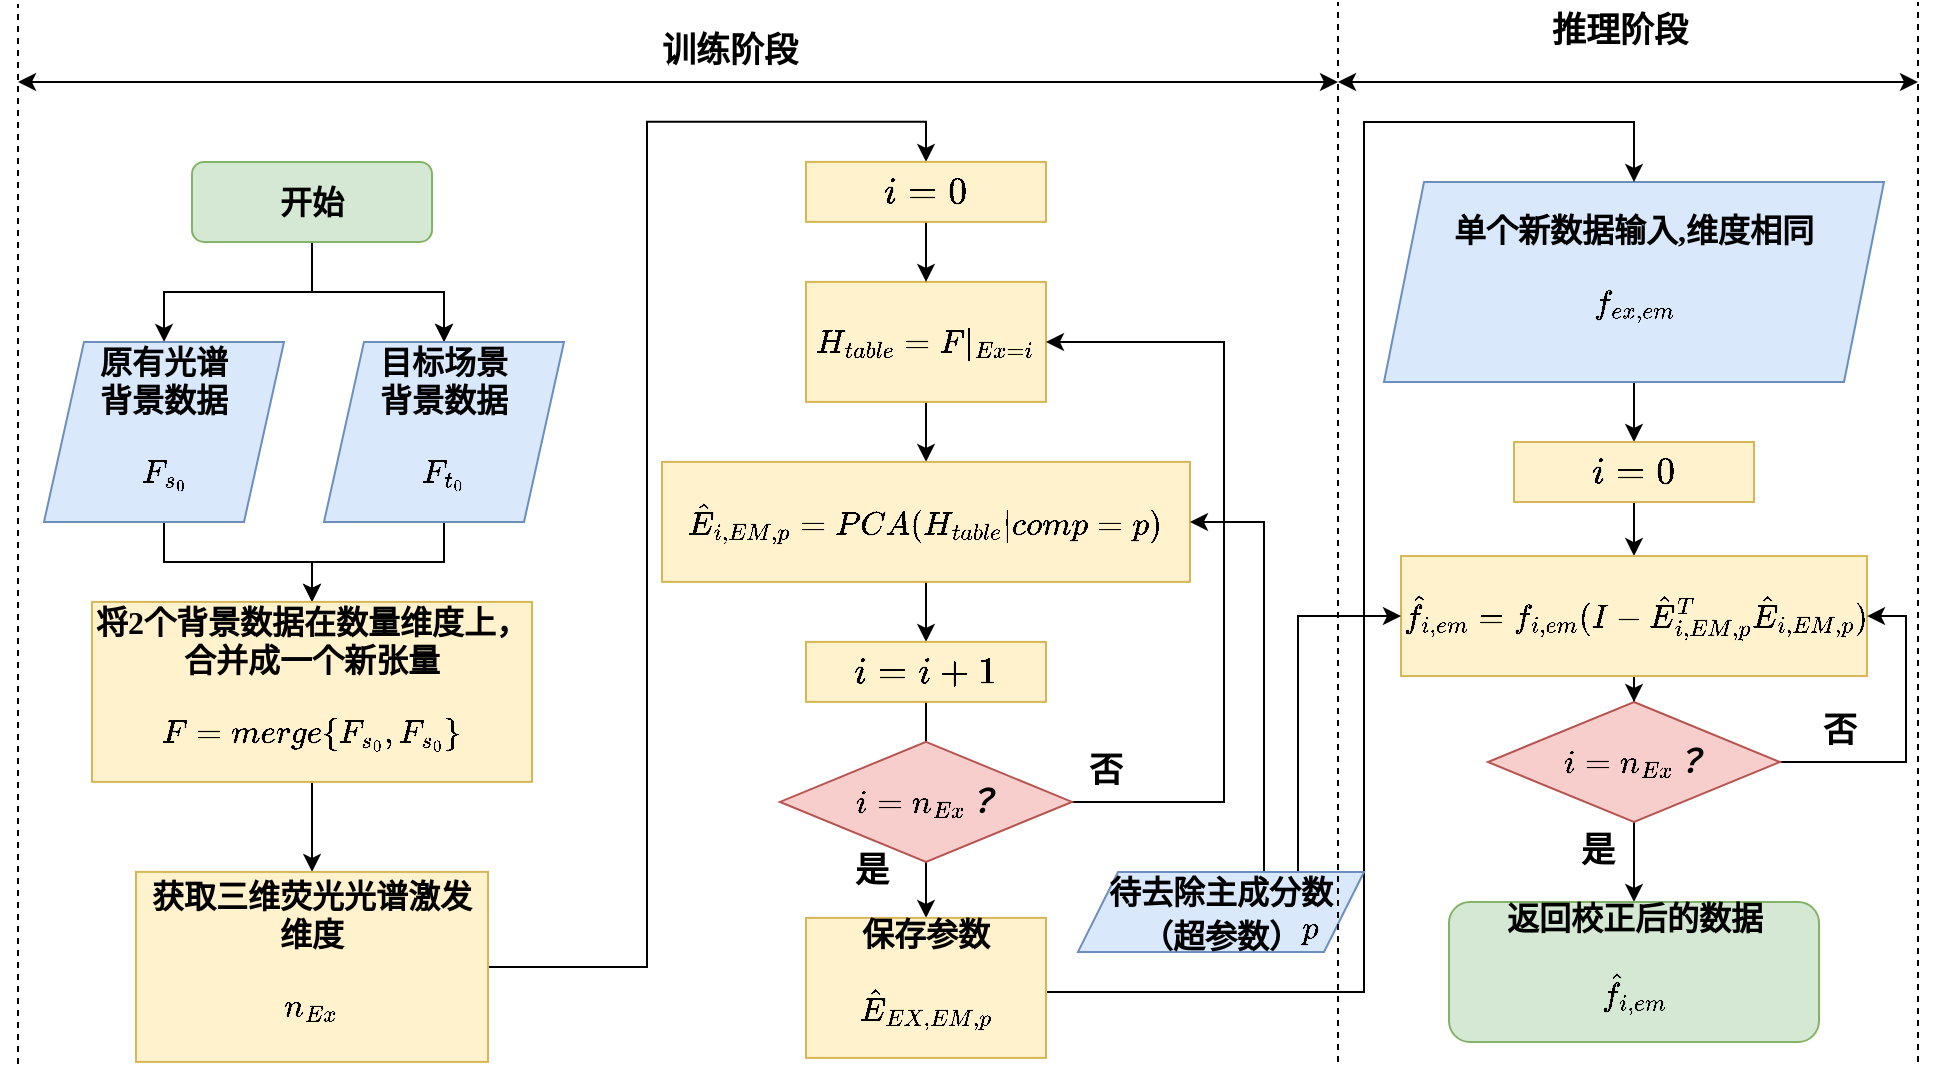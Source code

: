 <mxfile version="24.7.12">
  <diagram id="C5RBs43oDa-KdzZeNtuy" name="Page-1">
    <mxGraphModel dx="3860" dy="1188" grid="1" gridSize="10" guides="1" tooltips="1" connect="1" arrows="1" fold="1" page="1" pageScale="1" pageWidth="827" pageHeight="1169" math="1" shadow="0">
      <root>
        <mxCell id="WIyWlLk6GJQsqaUBKTNV-0" />
        <mxCell id="WIyWlLk6GJQsqaUBKTNV-1" parent="WIyWlLk6GJQsqaUBKTNV-0" />
        <mxCell id="JV-vYrOSxjepAwK-vZPS-3" value="" style="edgeStyle=orthogonalEdgeStyle;rounded=0;orthogonalLoop=1;jettySize=auto;html=1;fontSize=16;fontFamily=仿宋;fontStyle=1" edge="1" parent="WIyWlLk6GJQsqaUBKTNV-1" source="JV-vYrOSxjepAwK-vZPS-0" target="JV-vYrOSxjepAwK-vZPS-2">
          <mxGeometry relative="1" as="geometry" />
        </mxCell>
        <mxCell id="JV-vYrOSxjepAwK-vZPS-4" value="" style="edgeStyle=orthogonalEdgeStyle;rounded=0;orthogonalLoop=1;jettySize=auto;html=1;fontSize=16;fontFamily=仿宋;fontStyle=1" edge="1" parent="WIyWlLk6GJQsqaUBKTNV-1" source="JV-vYrOSxjepAwK-vZPS-0" target="JV-vYrOSxjepAwK-vZPS-2">
          <mxGeometry relative="1" as="geometry" />
        </mxCell>
        <mxCell id="JV-vYrOSxjepAwK-vZPS-5" style="edgeStyle=orthogonalEdgeStyle;rounded=0;orthogonalLoop=1;jettySize=auto;html=1;exitX=0.5;exitY=1;exitDx=0;exitDy=0;entryX=0.5;entryY=0;entryDx=0;entryDy=0;fontSize=16;fontFamily=仿宋;fontStyle=1" edge="1" parent="WIyWlLk6GJQsqaUBKTNV-1" source="JV-vYrOSxjepAwK-vZPS-0" target="JV-vYrOSxjepAwK-vZPS-1">
          <mxGeometry relative="1" as="geometry" />
        </mxCell>
        <mxCell id="JV-vYrOSxjepAwK-vZPS-0" value="开始" style="rounded=1;whiteSpace=wrap;html=1;fontFamily=仿宋;fontSize=16;labelBackgroundColor=none;fillColor=#d5e8d4;strokeColor=#82b366;fontStyle=1" vertex="1" parent="WIyWlLk6GJQsqaUBKTNV-1">
          <mxGeometry x="-753" y="149.95" width="120" height="40" as="geometry" />
        </mxCell>
        <mxCell id="JV-vYrOSxjepAwK-vZPS-14" value="" style="edgeStyle=orthogonalEdgeStyle;rounded=0;orthogonalLoop=1;jettySize=auto;html=1;fontSize=16;fontStyle=1" edge="1" parent="WIyWlLk6GJQsqaUBKTNV-1" source="JV-vYrOSxjepAwK-vZPS-1" target="JV-vYrOSxjepAwK-vZPS-8">
          <mxGeometry relative="1" as="geometry" />
        </mxCell>
        <mxCell id="JV-vYrOSxjepAwK-vZPS-1" value="&lt;font style=&quot;font-size: 16px;&quot;&gt;原有光谱&lt;/font&gt;&lt;div style=&quot;font-size: 16px;&quot;&gt;&lt;font style=&quot;font-size: 16px;&quot;&gt;背景数据&lt;/font&gt;&lt;span style=&quot;font-size: 16px;&quot;&gt;$$F_{s_0}$$&lt;/span&gt;&lt;/div&gt;" style="shape=parallelogram;perimeter=parallelogramPerimeter;whiteSpace=wrap;html=1;fixedSize=1;fontFamily=仿宋;fontSize=16;fontStyle=1;fillColor=#dae8fc;strokeColor=#6c8ebf;" vertex="1" parent="WIyWlLk6GJQsqaUBKTNV-1">
          <mxGeometry x="-827" y="239.95" width="120" height="90" as="geometry" />
        </mxCell>
        <mxCell id="JV-vYrOSxjepAwK-vZPS-15" value="" style="edgeStyle=orthogonalEdgeStyle;rounded=0;orthogonalLoop=1;jettySize=auto;html=1;fontSize=16;fontStyle=1" edge="1" parent="WIyWlLk6GJQsqaUBKTNV-1" source="JV-vYrOSxjepAwK-vZPS-2" target="JV-vYrOSxjepAwK-vZPS-8">
          <mxGeometry relative="1" as="geometry" />
        </mxCell>
        <mxCell id="JV-vYrOSxjepAwK-vZPS-2" value="目标场景&lt;div style=&quot;font-size: 16px;&quot;&gt;背景数据&lt;span style=&quot;background-color: initial; font-size: 16px;&quot;&gt;$$F_{t_0}$$&lt;/span&gt;&lt;/div&gt;" style="shape=parallelogram;perimeter=parallelogramPerimeter;whiteSpace=wrap;html=1;fixedSize=1;fontFamily=仿宋;fontSize=16;fontStyle=1;fillColor=#dae8fc;strokeColor=#6c8ebf;" vertex="1" parent="WIyWlLk6GJQsqaUBKTNV-1">
          <mxGeometry x="-687" y="239.95" width="120" height="90" as="geometry" />
        </mxCell>
        <mxCell id="JV-vYrOSxjepAwK-vZPS-16" value="" style="edgeStyle=orthogonalEdgeStyle;rounded=0;orthogonalLoop=1;jettySize=auto;html=1;fontSize=16;fontStyle=1" edge="1" parent="WIyWlLk6GJQsqaUBKTNV-1" source="JV-vYrOSxjepAwK-vZPS-8" target="JV-vYrOSxjepAwK-vZPS-9">
          <mxGeometry relative="1" as="geometry" />
        </mxCell>
        <mxCell id="JV-vYrOSxjepAwK-vZPS-8" value="将2个背景数据在数量维度上，合并成一个新张量$$F=merge\{F_{s_0},F_{s_0}\}$$" style="rounded=0;whiteSpace=wrap;html=1;fontSize=16;fontFamily=仿宋;fontStyle=1;fillColor=#fff2cc;strokeColor=#d6b656;" vertex="1" parent="WIyWlLk6GJQsqaUBKTNV-1">
          <mxGeometry x="-803" y="369.95" width="220" height="90" as="geometry" />
        </mxCell>
        <mxCell id="JV-vYrOSxjepAwK-vZPS-29" style="edgeStyle=orthogonalEdgeStyle;rounded=0;orthogonalLoop=1;jettySize=auto;html=1;entryX=0.5;entryY=0;entryDx=0;entryDy=0;fontStyle=1" edge="1" parent="WIyWlLk6GJQsqaUBKTNV-1" source="JV-vYrOSxjepAwK-vZPS-9" target="JV-vYrOSxjepAwK-vZPS-24">
          <mxGeometry relative="1" as="geometry" />
        </mxCell>
        <mxCell id="JV-vYrOSxjepAwK-vZPS-9" value="获取三维荧光光谱激发维度&lt;span style=&quot;font-size: 16px;&quot;&gt;&lt;i style=&quot;font-size: 16px;&quot;&gt;$$n_{Ex}$$&lt;/i&gt;&lt;/span&gt;" style="rounded=0;whiteSpace=wrap;html=1;fontSize=16;fontFamily=仿宋;fontStyle=1;fillColor=#fff2cc;strokeColor=#d6b656;" vertex="1" parent="WIyWlLk6GJQsqaUBKTNV-1">
          <mxGeometry x="-781" y="504.95" width="176" height="95" as="geometry" />
        </mxCell>
        <mxCell id="JV-vYrOSxjepAwK-vZPS-41" value="" style="edgeStyle=orthogonalEdgeStyle;rounded=0;orthogonalLoop=1;jettySize=auto;html=1;fontStyle=1" edge="1" parent="WIyWlLk6GJQsqaUBKTNV-1" source="JV-vYrOSxjepAwK-vZPS-11" target="JV-vYrOSxjepAwK-vZPS-40">
          <mxGeometry relative="1" as="geometry" />
        </mxCell>
        <mxCell id="JV-vYrOSxjepAwK-vZPS-11" value="&lt;font style=&quot;font-size: 16px;&quot;&gt;&lt;span style=&quot;font-size: 16px;&quot;&gt;单个新数据输入,&lt;/span&gt;&lt;/font&gt;&lt;font style=&quot;background-color: initial;&quot;&gt;维度相同&lt;/font&gt;&lt;span style=&quot;background-color: initial;&quot;&gt;$$f_{ex,em}$$&lt;/span&gt;" style="shape=parallelogram;perimeter=parallelogramPerimeter;whiteSpace=wrap;html=1;fixedSize=1;fontSize=16;fontFamily=仿宋;fontStyle=1;fillColor=#dae8fc;strokeColor=#6c8ebf;" vertex="1" parent="WIyWlLk6GJQsqaUBKTNV-1">
          <mxGeometry x="-157" y="160" width="250" height="100" as="geometry" />
        </mxCell>
        <mxCell id="JV-vYrOSxjepAwK-vZPS-21" value="" style="edgeStyle=orthogonalEdgeStyle;rounded=0;orthogonalLoop=1;jettySize=auto;html=1;fontSize=16;fontStyle=1" edge="1" parent="WIyWlLk6GJQsqaUBKTNV-1" source="JV-vYrOSxjepAwK-vZPS-18">
          <mxGeometry relative="1" as="geometry">
            <mxPoint x="-386" y="299.95" as="targetPoint" />
          </mxGeometry>
        </mxCell>
        <mxCell id="JV-vYrOSxjepAwK-vZPS-18" value="$$H_{table}=F|_{Ex=i}$$" style="whiteSpace=wrap;html=1;fontSize=16;fontFamily=仿宋;fontStyle=1;fillColor=#fff2cc;strokeColor=#d6b656;" vertex="1" parent="WIyWlLk6GJQsqaUBKTNV-1">
          <mxGeometry x="-446" y="209.95" width="120" height="60" as="geometry" />
        </mxCell>
        <mxCell id="JV-vYrOSxjepAwK-vZPS-32" value="" style="edgeStyle=orthogonalEdgeStyle;rounded=0;orthogonalLoop=1;jettySize=auto;html=1;fontStyle=1" edge="1" parent="WIyWlLk6GJQsqaUBKTNV-1" source="JV-vYrOSxjepAwK-vZPS-22" target="JV-vYrOSxjepAwK-vZPS-26">
          <mxGeometry relative="1" as="geometry" />
        </mxCell>
        <mxCell id="JV-vYrOSxjepAwK-vZPS-22" value="$$\hat{E}_{i,EM,p}=PCA(H_{table}|comp=p) $$" style="whiteSpace=wrap;html=1;fontSize=16;fontFamily=仿宋;fontStyle=1;fillColor=#fff2cc;strokeColor=#d6b656;" vertex="1" parent="WIyWlLk6GJQsqaUBKTNV-1">
          <mxGeometry x="-518" y="299.95" width="264" height="60" as="geometry" />
        </mxCell>
        <mxCell id="JV-vYrOSxjepAwK-vZPS-34" value="" style="edgeStyle=orthogonalEdgeStyle;rounded=0;orthogonalLoop=1;jettySize=auto;html=1;fontStyle=1" edge="1" parent="WIyWlLk6GJQsqaUBKTNV-1" source="JV-vYrOSxjepAwK-vZPS-24" target="JV-vYrOSxjepAwK-vZPS-18">
          <mxGeometry relative="1" as="geometry" />
        </mxCell>
        <mxCell id="JV-vYrOSxjepAwK-vZPS-24" value="$$i=0$$" style="rounded=0;whiteSpace=wrap;html=1;fontSize=16;fontStyle=1;fillColor=#fff2cc;strokeColor=#d6b656;" vertex="1" parent="WIyWlLk6GJQsqaUBKTNV-1">
          <mxGeometry x="-446" y="149.95" width="120" height="30" as="geometry" />
        </mxCell>
        <mxCell id="JV-vYrOSxjepAwK-vZPS-33" value="" style="edgeStyle=orthogonalEdgeStyle;rounded=0;orthogonalLoop=1;jettySize=auto;html=1;fontStyle=1" edge="1" parent="WIyWlLk6GJQsqaUBKTNV-1" source="JV-vYrOSxjepAwK-vZPS-26">
          <mxGeometry relative="1" as="geometry">
            <mxPoint x="-386" y="459.95" as="targetPoint" />
          </mxGeometry>
        </mxCell>
        <mxCell id="JV-vYrOSxjepAwK-vZPS-26" value="$$i=i+1$$" style="rounded=0;whiteSpace=wrap;html=1;fontSize=16;fontStyle=1;fillColor=#fff2cc;strokeColor=#d6b656;" vertex="1" parent="WIyWlLk6GJQsqaUBKTNV-1">
          <mxGeometry x="-446" y="389.95" width="120" height="30" as="geometry" />
        </mxCell>
        <mxCell id="JV-vYrOSxjepAwK-vZPS-37" value="" style="edgeStyle=orthogonalEdgeStyle;rounded=0;orthogonalLoop=1;jettySize=auto;html=1;fontStyle=1" edge="1" parent="WIyWlLk6GJQsqaUBKTNV-1" source="JV-vYrOSxjepAwK-vZPS-35" target="JV-vYrOSxjepAwK-vZPS-36">
          <mxGeometry relative="1" as="geometry" />
        </mxCell>
        <mxCell id="JV-vYrOSxjepAwK-vZPS-38" style="edgeStyle=orthogonalEdgeStyle;rounded=0;orthogonalLoop=1;jettySize=auto;html=1;entryX=1;entryY=0.5;entryDx=0;entryDy=0;fontStyle=1" edge="1" parent="WIyWlLk6GJQsqaUBKTNV-1" source="JV-vYrOSxjepAwK-vZPS-35" target="JV-vYrOSxjepAwK-vZPS-18">
          <mxGeometry relative="1" as="geometry">
            <Array as="points">
              <mxPoint x="-237" y="469.95" />
              <mxPoint x="-237" y="239.95" />
            </Array>
          </mxGeometry>
        </mxCell>
        <mxCell id="JV-vYrOSxjepAwK-vZPS-35" value="$$i=n_{Ex}？$$" style="rhombus;whiteSpace=wrap;html=1;fontSize=16;fontFamily=仿宋;fontStyle=1;fillColor=#f8cecc;strokeColor=#b85450;" vertex="1" parent="WIyWlLk6GJQsqaUBKTNV-1">
          <mxGeometry x="-459" y="439.95" width="146" height="60" as="geometry" />
        </mxCell>
        <mxCell id="JV-vYrOSxjepAwK-vZPS-44" style="edgeStyle=orthogonalEdgeStyle;rounded=0;orthogonalLoop=1;jettySize=auto;html=1;entryX=0.5;entryY=0;entryDx=0;entryDy=0;fontStyle=1" edge="1" parent="WIyWlLk6GJQsqaUBKTNV-1" source="JV-vYrOSxjepAwK-vZPS-36" target="JV-vYrOSxjepAwK-vZPS-11">
          <mxGeometry relative="1" as="geometry">
            <Array as="points">
              <mxPoint x="-167" y="565" />
              <mxPoint x="-167" y="130" />
              <mxPoint x="-32" y="130" />
            </Array>
          </mxGeometry>
        </mxCell>
        <mxCell id="JV-vYrOSxjepAwK-vZPS-36" value="保存参数$$\hat{E}_{EX,EM,p}$$" style="whiteSpace=wrap;html=1;fontSize=16;fontFamily=仿宋;fontStyle=1;fillColor=#fff2cc;strokeColor=#d6b656;" vertex="1" parent="WIyWlLk6GJQsqaUBKTNV-1">
          <mxGeometry x="-446" y="527.95" width="120" height="70" as="geometry" />
        </mxCell>
        <mxCell id="JV-vYrOSxjepAwK-vZPS-43" value="" style="edgeStyle=orthogonalEdgeStyle;rounded=0;orthogonalLoop=1;jettySize=auto;html=1;fontStyle=1" edge="1" parent="WIyWlLk6GJQsqaUBKTNV-1" source="JV-vYrOSxjepAwK-vZPS-40" target="JV-vYrOSxjepAwK-vZPS-42">
          <mxGeometry relative="1" as="geometry" />
        </mxCell>
        <mxCell id="JV-vYrOSxjepAwK-vZPS-40" value="&lt;span style=&quot;font-family: Helvetica;&quot;&gt;$$i=0$$&lt;/span&gt;" style="whiteSpace=wrap;html=1;fontSize=16;fontFamily=仿宋;fontStyle=1;fillColor=#fff2cc;strokeColor=#d6b656;" vertex="1" parent="WIyWlLk6GJQsqaUBKTNV-1">
          <mxGeometry x="-92" y="290" width="120" height="30" as="geometry" />
        </mxCell>
        <mxCell id="JV-vYrOSxjepAwK-vZPS-50" value="" style="edgeStyle=orthogonalEdgeStyle;rounded=0;orthogonalLoop=1;jettySize=auto;html=1;fontStyle=1" edge="1" parent="WIyWlLk6GJQsqaUBKTNV-1" source="JV-vYrOSxjepAwK-vZPS-42" target="JV-vYrOSxjepAwK-vZPS-49">
          <mxGeometry relative="1" as="geometry" />
        </mxCell>
        <mxCell id="JV-vYrOSxjepAwK-vZPS-42" value="$$\hat{f}_{i,em}=f_{i,em}(I-\hat{E}_{i,EM,p}^T\hat{E}_{i,EM,p})$$" style="whiteSpace=wrap;html=1;fontSize=16;fontFamily=仿宋;fontStyle=1;fillColor=#fff2cc;strokeColor=#d6b656;" vertex="1" parent="WIyWlLk6GJQsqaUBKTNV-1">
          <mxGeometry x="-148.5" y="347.03" width="233" height="60" as="geometry" />
        </mxCell>
        <mxCell id="JV-vYrOSxjepAwK-vZPS-46" style="edgeStyle=orthogonalEdgeStyle;rounded=0;orthogonalLoop=1;jettySize=auto;html=1;entryX=1;entryY=0.5;entryDx=0;entryDy=0;fontStyle=1" edge="1" parent="WIyWlLk6GJQsqaUBKTNV-1" source="JV-vYrOSxjepAwK-vZPS-6" target="JV-vYrOSxjepAwK-vZPS-22">
          <mxGeometry relative="1" as="geometry">
            <Array as="points">
              <mxPoint x="-217" y="330" />
            </Array>
          </mxGeometry>
        </mxCell>
        <mxCell id="JV-vYrOSxjepAwK-vZPS-51" style="edgeStyle=orthogonalEdgeStyle;rounded=0;orthogonalLoop=1;jettySize=auto;html=1;entryX=1;entryY=0.5;entryDx=0;entryDy=0;fontStyle=1" edge="1" parent="WIyWlLk6GJQsqaUBKTNV-1" source="JV-vYrOSxjepAwK-vZPS-49" target="JV-vYrOSxjepAwK-vZPS-42">
          <mxGeometry relative="1" as="geometry">
            <Array as="points">
              <mxPoint x="104" y="450" />
              <mxPoint x="104" y="377" />
            </Array>
          </mxGeometry>
        </mxCell>
        <mxCell id="JV-vYrOSxjepAwK-vZPS-55" value="" style="edgeStyle=orthogonalEdgeStyle;rounded=0;orthogonalLoop=1;jettySize=auto;html=1;fontStyle=1" edge="1" parent="WIyWlLk6GJQsqaUBKTNV-1" source="JV-vYrOSxjepAwK-vZPS-49" target="JV-vYrOSxjepAwK-vZPS-54">
          <mxGeometry relative="1" as="geometry" />
        </mxCell>
        <mxCell id="JV-vYrOSxjepAwK-vZPS-49" value="$$i=n_{Ex}？$$" style="rhombus;whiteSpace=wrap;html=1;fontSize=16;fontFamily=仿宋;fontStyle=1;fillColor=#f8cecc;strokeColor=#b85450;" vertex="1" parent="WIyWlLk6GJQsqaUBKTNV-1">
          <mxGeometry x="-105" y="420" width="146" height="60" as="geometry" />
        </mxCell>
        <mxCell id="JV-vYrOSxjepAwK-vZPS-54" value="返回校正后的数据&lt;span style=&quot;background-color: initial;&quot;&gt;$$\hat{f}_{i,em}$$&lt;/span&gt;" style="rounded=1;whiteSpace=wrap;html=1;fontSize=16;fontFamily=仿宋;fontStyle=1;fillColor=#d5e8d4;strokeColor=#82b366;" vertex="1" parent="WIyWlLk6GJQsqaUBKTNV-1">
          <mxGeometry x="-124.5" y="520" width="185" height="70" as="geometry" />
        </mxCell>
        <mxCell id="JV-vYrOSxjepAwK-vZPS-56" style="edgeStyle=orthogonalEdgeStyle;rounded=0;orthogonalLoop=1;jettySize=auto;html=1;entryX=0;entryY=0.5;entryDx=0;entryDy=0;" edge="1" parent="WIyWlLk6GJQsqaUBKTNV-1" source="JV-vYrOSxjepAwK-vZPS-6" target="JV-vYrOSxjepAwK-vZPS-42">
          <mxGeometry relative="1" as="geometry">
            <Array as="points">
              <mxPoint x="-200" y="377" />
            </Array>
          </mxGeometry>
        </mxCell>
        <mxCell id="JV-vYrOSxjepAwK-vZPS-57" value="" style="group" vertex="1" connectable="0" parent="WIyWlLk6GJQsqaUBKTNV-1">
          <mxGeometry x="-310" y="500" width="143" height="49.95" as="geometry" />
        </mxCell>
        <mxCell id="JV-vYrOSxjepAwK-vZPS-6" value="&lt;font style=&quot;font-size: 16px;&quot;&gt;&lt;span style=&quot;font-size: 12pt; line-height: 150%;&quot;&gt;待&lt;/span&gt;去除主成分数&lt;/font&gt;&lt;div style=&quot;font-size: 16px;&quot;&gt;&lt;font style=&quot;font-size: 16px;&quot;&gt;（超参数）&lt;/font&gt;&lt;/div&gt;" style="shape=parallelogram;perimeter=parallelogramPerimeter;whiteSpace=wrap;html=1;fixedSize=1;fontSize=16;fontFamily=仿宋;fontStyle=1;fillColor=#dae8fc;strokeColor=#6c8ebf;" vertex="1" parent="JV-vYrOSxjepAwK-vZPS-57">
          <mxGeometry y="4.995" width="143" height="39.96" as="geometry" />
        </mxCell>
        <mxCell id="JV-vYrOSxjepAwK-vZPS-7" value="&lt;span style=&quot;color: rgb(0, 0, 0); font-size: 16px; font-style: normal; font-variant-ligatures: normal; font-variant-caps: normal; letter-spacing: normal; orphans: 2; text-align: center; text-indent: 0px; text-transform: none; widows: 2; word-spacing: 0px; -webkit-text-stroke-width: 0px; white-space: normal; background-color: rgb(251, 251, 251); text-decoration-thickness: initial; text-decoration-style: initial; text-decoration-color: initial; float: none; display: inline !important;&quot;&gt;$$p$$&lt;/span&gt;" style="text;whiteSpace=wrap;html=1;fontSize=16;fontFamily=仿宋;fontStyle=1" vertex="1" parent="JV-vYrOSxjepAwK-vZPS-57">
          <mxGeometry x="110.0" width="33" height="49.95" as="geometry" />
        </mxCell>
        <mxCell id="JV-vYrOSxjepAwK-vZPS-61" value="&lt;font style=&quot;font-size: 17px;&quot; face=&quot;仿宋&quot;&gt;是&lt;/font&gt;" style="text;html=1;align=center;verticalAlign=middle;whiteSpace=wrap;rounded=0;fontStyle=1" vertex="1" parent="WIyWlLk6GJQsqaUBKTNV-1">
          <mxGeometry x="-443" y="490" width="60" height="30" as="geometry" />
        </mxCell>
        <mxCell id="JV-vYrOSxjepAwK-vZPS-62" value="&lt;font face=&quot;仿宋&quot;&gt;&lt;span style=&quot;font-size: 17px;&quot;&gt;否&lt;/span&gt;&lt;/font&gt;" style="text;html=1;align=center;verticalAlign=middle;whiteSpace=wrap;rounded=0;fontStyle=1" vertex="1" parent="WIyWlLk6GJQsqaUBKTNV-1">
          <mxGeometry x="-326" y="439.95" width="60" height="30" as="geometry" />
        </mxCell>
        <mxCell id="JV-vYrOSxjepAwK-vZPS-64" value="&lt;font style=&quot;font-size: 17px;&quot; face=&quot;仿宋&quot;&gt;是&lt;/font&gt;" style="text;html=1;align=center;verticalAlign=middle;whiteSpace=wrap;rounded=0;fontStyle=1" vertex="1" parent="WIyWlLk6GJQsqaUBKTNV-1">
          <mxGeometry x="-80" y="480" width="60" height="30" as="geometry" />
        </mxCell>
        <mxCell id="JV-vYrOSxjepAwK-vZPS-65" value="&lt;font face=&quot;仿宋&quot;&gt;&lt;span style=&quot;font-size: 17px;&quot;&gt;否&lt;/span&gt;&lt;/font&gt;" style="text;html=1;align=center;verticalAlign=middle;whiteSpace=wrap;rounded=0;fontStyle=1" vertex="1" parent="WIyWlLk6GJQsqaUBKTNV-1">
          <mxGeometry x="41" y="420" width="60" height="30" as="geometry" />
        </mxCell>
        <mxCell id="JV-vYrOSxjepAwK-vZPS-66" value="&lt;font face=&quot;仿宋&quot;&gt;&lt;span style=&quot;font-size: 17px;&quot;&gt;推理阶段&lt;/span&gt;&lt;/font&gt;" style="text;html=1;align=center;verticalAlign=middle;whiteSpace=wrap;rounded=0;fontStyle=1" vertex="1" parent="WIyWlLk6GJQsqaUBKTNV-1">
          <mxGeometry x="-80" y="70" width="82" height="30" as="geometry" />
        </mxCell>
        <mxCell id="JV-vYrOSxjepAwK-vZPS-67" value="&lt;font face=&quot;仿宋&quot;&gt;&lt;span style=&quot;font-size: 17px;&quot;&gt;训练阶段&lt;/span&gt;&lt;/font&gt;" style="text;html=1;align=center;verticalAlign=middle;whiteSpace=wrap;rounded=0;fontStyle=1" vertex="1" parent="WIyWlLk6GJQsqaUBKTNV-1">
          <mxGeometry x="-525" y="80" width="82" height="30" as="geometry" />
        </mxCell>
        <mxCell id="JV-vYrOSxjepAwK-vZPS-68" value="" style="endArrow=none;dashed=1;html=1;rounded=0;" edge="1" parent="WIyWlLk6GJQsqaUBKTNV-1">
          <mxGeometry width="50" height="50" relative="1" as="geometry">
            <mxPoint x="-180" y="600" as="sourcePoint" />
            <mxPoint x="-180" y="70" as="targetPoint" />
          </mxGeometry>
        </mxCell>
        <mxCell id="JV-vYrOSxjepAwK-vZPS-70" value="" style="endArrow=classic;startArrow=classic;html=1;rounded=0;" edge="1" parent="WIyWlLk6GJQsqaUBKTNV-1">
          <mxGeometry width="50" height="50" relative="1" as="geometry">
            <mxPoint x="-840" y="110" as="sourcePoint" />
            <mxPoint x="-180" y="110" as="targetPoint" />
          </mxGeometry>
        </mxCell>
        <mxCell id="JV-vYrOSxjepAwK-vZPS-71" value="" style="endArrow=none;dashed=1;html=1;rounded=0;" edge="1" parent="WIyWlLk6GJQsqaUBKTNV-1">
          <mxGeometry width="50" height="50" relative="1" as="geometry">
            <mxPoint x="-840" y="601" as="sourcePoint" />
            <mxPoint x="-840" y="71" as="targetPoint" />
          </mxGeometry>
        </mxCell>
        <mxCell id="JV-vYrOSxjepAwK-vZPS-72" value="" style="endArrow=none;dashed=1;html=1;rounded=0;" edge="1" parent="WIyWlLk6GJQsqaUBKTNV-1">
          <mxGeometry width="50" height="50" relative="1" as="geometry">
            <mxPoint x="110" y="600" as="sourcePoint" />
            <mxPoint x="110" y="70" as="targetPoint" />
          </mxGeometry>
        </mxCell>
        <mxCell id="JV-vYrOSxjepAwK-vZPS-73" value="" style="endArrow=classic;startArrow=classic;html=1;rounded=0;" edge="1" parent="WIyWlLk6GJQsqaUBKTNV-1">
          <mxGeometry width="50" height="50" relative="1" as="geometry">
            <mxPoint x="-180" y="110" as="sourcePoint" />
            <mxPoint x="110" y="110" as="targetPoint" />
          </mxGeometry>
        </mxCell>
      </root>
    </mxGraphModel>
  </diagram>
</mxfile>
